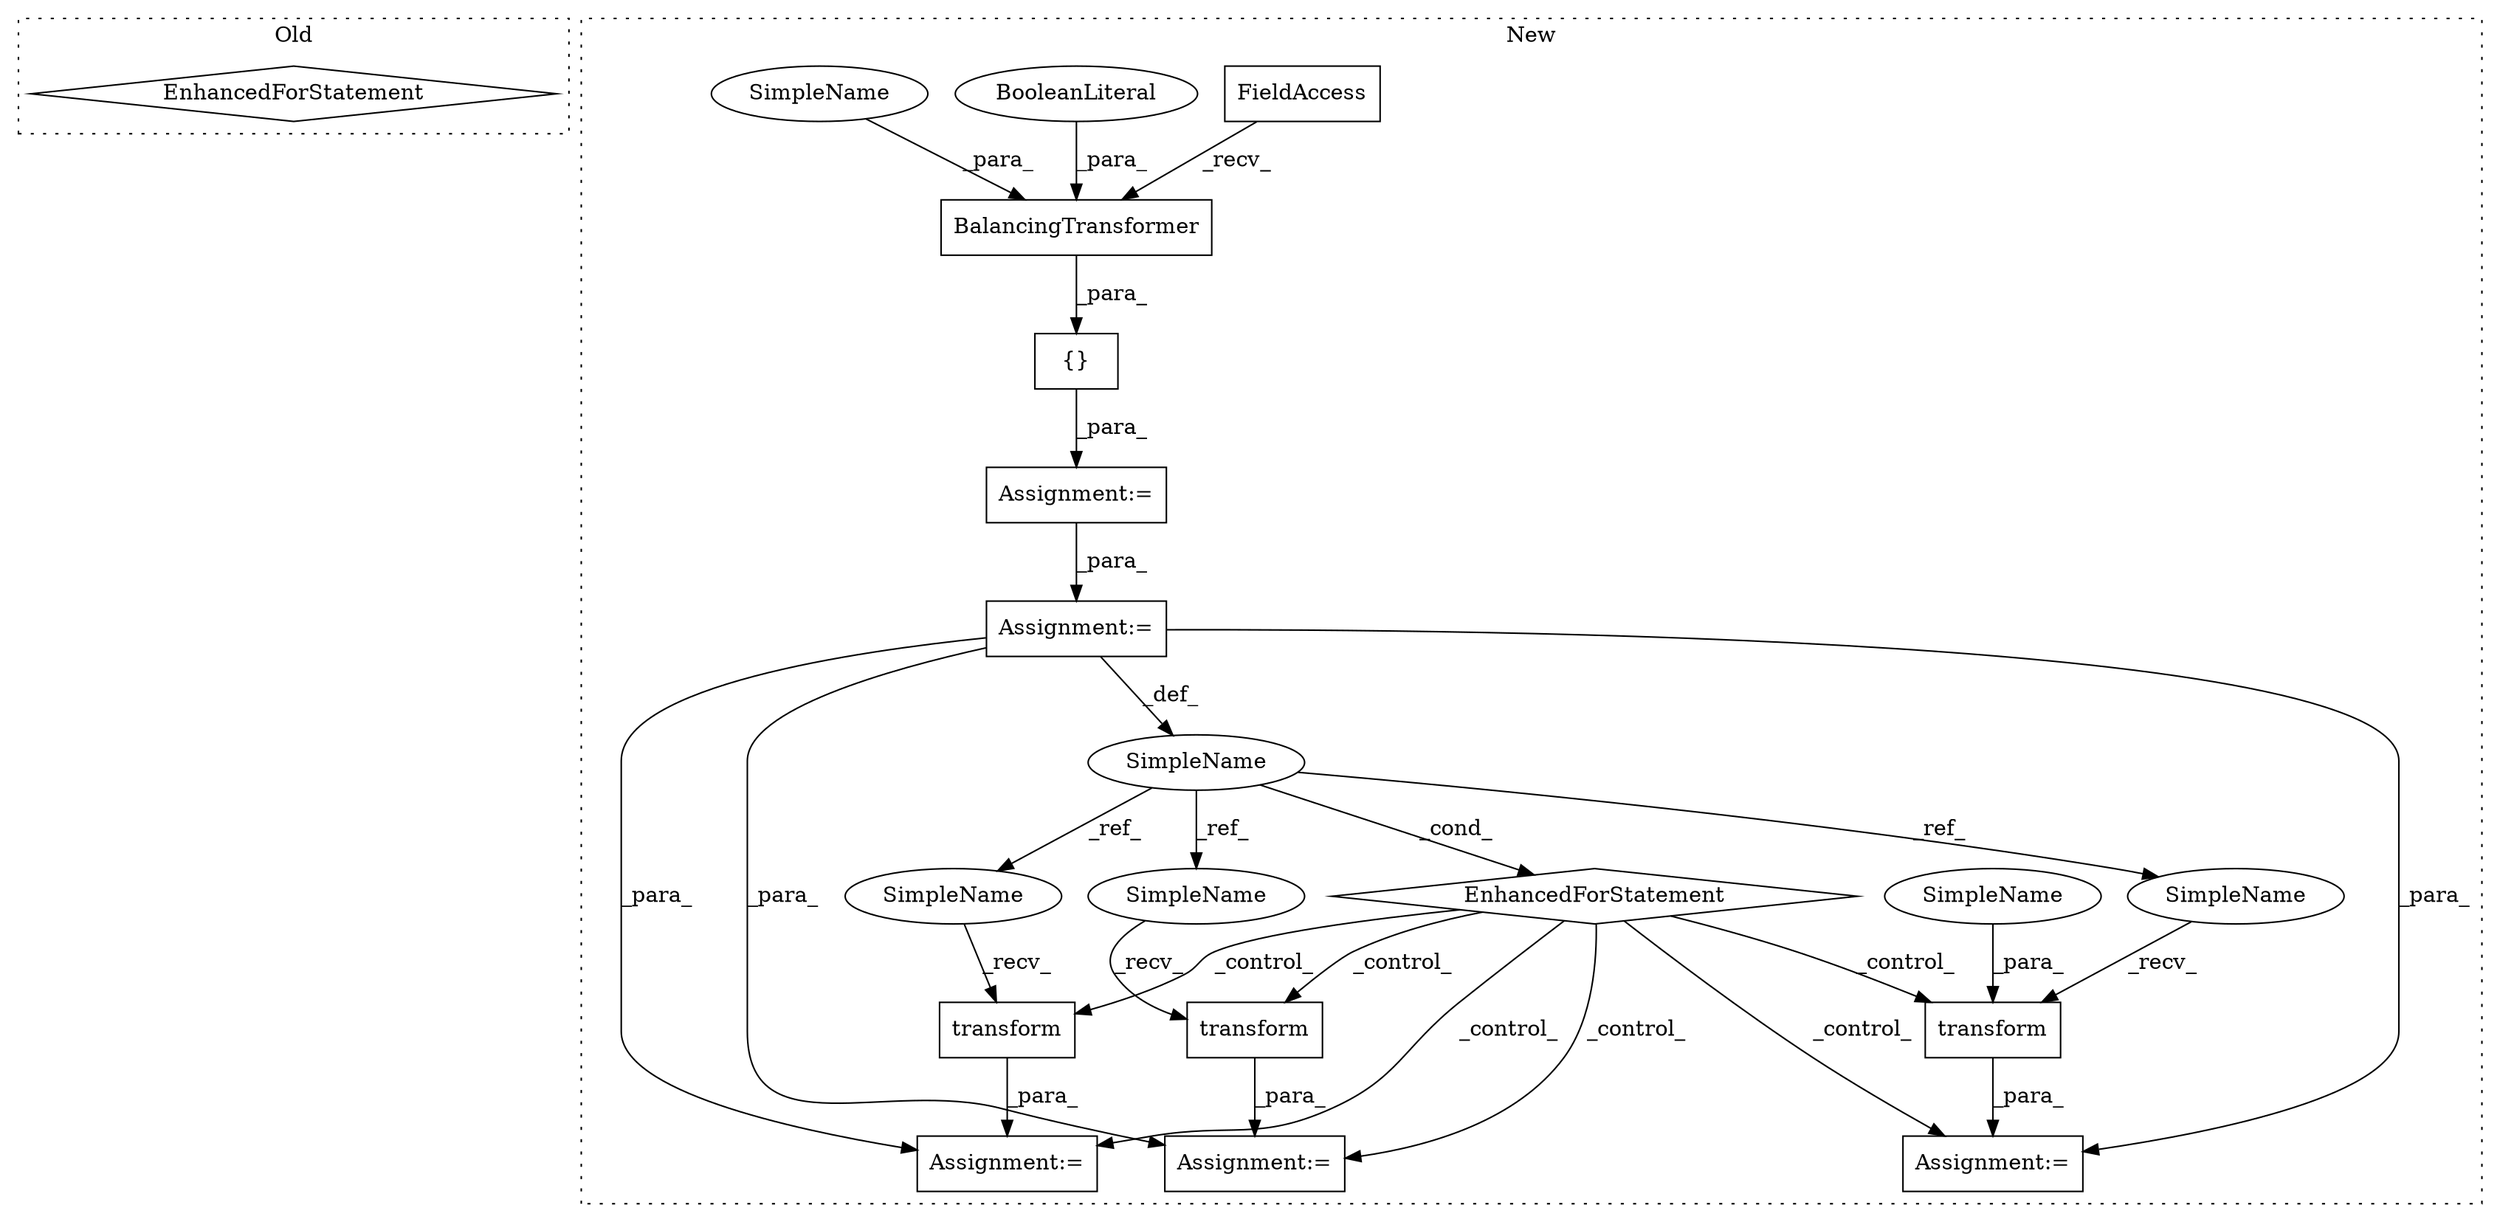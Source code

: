digraph G {
subgraph cluster0 {
1 [label="EnhancedForStatement" a="70" s="2266,2349" l="53,2" shape="diamond"];
label = "Old";
style="dotted";
}
subgraph cluster1 {
2 [label="BalancingTransformer" a="32" s="2982,3013" l="21,1" shape="box"];
3 [label="transform" a="32" s="3215,3229" l="10,1" shape="box"];
4 [label="{}" a="4" s="2966,3014" l="1,1" shape="box"];
5 [label="transform" a="32" s="3174,3189" l="10,1" shape="box"];
6 [label="transform" a="32" s="3132,3147" l="10,1" shape="box"];
7 [label="EnhancedForStatement" a="70" s="3021,3104" l="53,2" shape="diamond"];
8 [label="FieldAccess" a="22" s="2967" l="14" shape="box"];
9 [label="BooleanLiteral" a="9" s="3003" l="4" shape="ellipse"];
10 [label="SimpleName" a="42" s="3078" l="11" shape="ellipse"];
11 [label="Assignment:=" a="7" s="3021,3104" l="53,2" shape="box"];
12 [label="Assignment:=" a="7" s="3161" l="1" shape="box"];
13 [label="Assignment:=" a="7" s="3202" l="1" shape="box"];
14 [label="Assignment:=" a="7" s="3119" l="1" shape="box"];
15 [label="Assignment:=" a="7" s="2948" l="1" shape="box"];
16 [label="SimpleName" a="42" s="3142" l="5" shape="ellipse"];
17 [label="SimpleName" a="42" s="3008" l="5" shape="ellipse"];
18 [label="SimpleName" a="42" s="3120" l="11" shape="ellipse"];
19 [label="SimpleName" a="42" s="3203" l="11" shape="ellipse"];
20 [label="SimpleName" a="42" s="3162" l="11" shape="ellipse"];
label = "New";
style="dotted";
}
2 -> 4 [label="_para_"];
3 -> 13 [label="_para_"];
4 -> 15 [label="_para_"];
5 -> 12 [label="_para_"];
6 -> 14 [label="_para_"];
7 -> 14 [label="_control_"];
7 -> 5 [label="_control_"];
7 -> 6 [label="_control_"];
7 -> 12 [label="_control_"];
7 -> 13 [label="_control_"];
7 -> 3 [label="_control_"];
8 -> 2 [label="_recv_"];
9 -> 2 [label="_para_"];
10 -> 7 [label="_cond_"];
10 -> 20 [label="_ref_"];
10 -> 18 [label="_ref_"];
10 -> 19 [label="_ref_"];
11 -> 12 [label="_para_"];
11 -> 13 [label="_para_"];
11 -> 14 [label="_para_"];
11 -> 10 [label="_def_"];
15 -> 11 [label="_para_"];
16 -> 6 [label="_para_"];
17 -> 2 [label="_para_"];
18 -> 6 [label="_recv_"];
19 -> 3 [label="_recv_"];
20 -> 5 [label="_recv_"];
}
